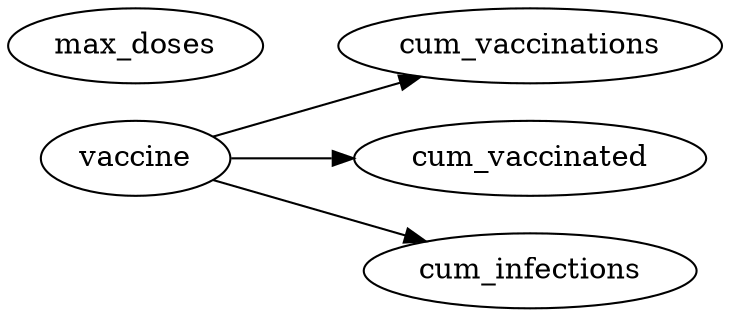 digraph CausalDAG {
    rankdir=LR;
    "vaccine" -> "cum_vaccinations";
    "vaccine" -> "cum_vaccinated";
    "vaccine" -> "cum_infections";
    "max_doses";
}